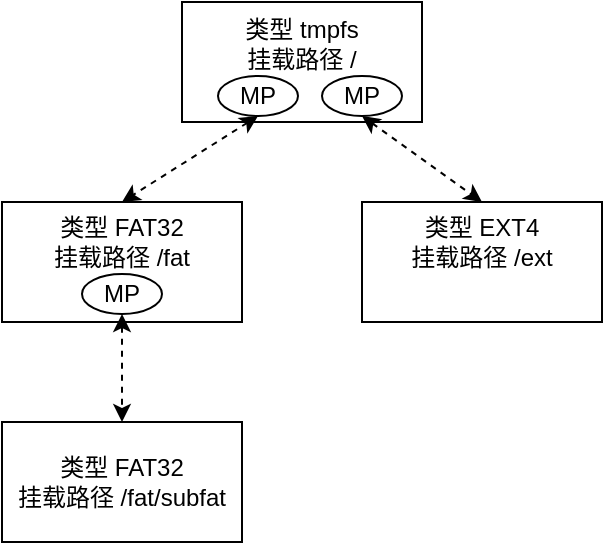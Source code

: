 <mxfile version="20.5.3" type="github">
  <diagram id="YMNmySvsfAeIKz8xDAUg" name="第 1 页">
    <mxGraphModel dx="1422" dy="762" grid="1" gridSize="10" guides="1" tooltips="1" connect="1" arrows="1" fold="1" page="1" pageScale="1" pageWidth="827" pageHeight="1169" math="0" shadow="0">
      <root>
        <mxCell id="0" />
        <mxCell id="1" parent="0" />
        <mxCell id="H12W21x1kl2uXQCUJDFM-2" value="" style="rounded=0;whiteSpace=wrap;html=1;" vertex="1" parent="1">
          <mxGeometry x="240" y="190" width="120" height="60" as="geometry" />
        </mxCell>
        <mxCell id="H12W21x1kl2uXQCUJDFM-5" value="类型 FAT32&lt;br&gt;挂载路径 /fat" style="text;html=1;strokeColor=none;fillColor=none;align=center;verticalAlign=middle;whiteSpace=wrap;rounded=0;" vertex="1" parent="1">
          <mxGeometry x="240" y="180" width="120" height="60" as="geometry" />
        </mxCell>
        <mxCell id="H12W21x1kl2uXQCUJDFM-1" value="" style="rounded=0;whiteSpace=wrap;html=1;" vertex="1" parent="1">
          <mxGeometry x="330" y="90" width="120" height="60" as="geometry" />
        </mxCell>
        <mxCell id="H12W21x1kl2uXQCUJDFM-3" value="" style="rounded=0;whiteSpace=wrap;html=1;" vertex="1" parent="1">
          <mxGeometry x="420" y="190" width="120" height="60" as="geometry" />
        </mxCell>
        <mxCell id="H12W21x1kl2uXQCUJDFM-4" value="类型 tmpfs&lt;br&gt;挂载路径 /" style="text;html=1;strokeColor=none;fillColor=none;align=center;verticalAlign=middle;whiteSpace=wrap;rounded=0;" vertex="1" parent="1">
          <mxGeometry x="360" y="96" width="60" height="30" as="geometry" />
        </mxCell>
        <mxCell id="H12W21x1kl2uXQCUJDFM-6" value="类型 EXT4&lt;br&gt;挂载路径 /ext" style="text;html=1;strokeColor=none;fillColor=none;align=center;verticalAlign=middle;whiteSpace=wrap;rounded=0;" vertex="1" parent="1">
          <mxGeometry x="435" y="195" width="90" height="30" as="geometry" />
        </mxCell>
        <mxCell id="H12W21x1kl2uXQCUJDFM-7" value="" style="rounded=0;whiteSpace=wrap;html=1;" vertex="1" parent="1">
          <mxGeometry x="240" y="300" width="120" height="60" as="geometry" />
        </mxCell>
        <mxCell id="H12W21x1kl2uXQCUJDFM-8" value="类型 FAT32&lt;br&gt;挂载路径 /fat/subfat" style="text;html=1;strokeColor=none;fillColor=none;align=center;verticalAlign=middle;whiteSpace=wrap;rounded=0;" vertex="1" parent="1">
          <mxGeometry x="240" y="300" width="120" height="60" as="geometry" />
        </mxCell>
        <mxCell id="H12W21x1kl2uXQCUJDFM-16" style="rounded=0;orthogonalLoop=1;jettySize=auto;html=1;exitX=0.5;exitY=1;exitDx=0;exitDy=0;entryX=0.5;entryY=0;entryDx=0;entryDy=0;startArrow=classic;startFill=1;dashed=1;" edge="1" parent="1" source="H12W21x1kl2uXQCUJDFM-9" target="H12W21x1kl2uXQCUJDFM-3">
          <mxGeometry relative="1" as="geometry" />
        </mxCell>
        <mxCell id="H12W21x1kl2uXQCUJDFM-9" value="MP" style="ellipse;whiteSpace=wrap;html=1;" vertex="1" parent="1">
          <mxGeometry x="400" y="127" width="40" height="20" as="geometry" />
        </mxCell>
        <mxCell id="H12W21x1kl2uXQCUJDFM-15" style="rounded=0;orthogonalLoop=1;jettySize=auto;html=1;exitX=0.5;exitY=1;exitDx=0;exitDy=0;entryX=0.5;entryY=0;entryDx=0;entryDy=0;startArrow=classic;startFill=1;dashed=1;" edge="1" parent="1" source="H12W21x1kl2uXQCUJDFM-10" target="H12W21x1kl2uXQCUJDFM-2">
          <mxGeometry relative="1" as="geometry" />
        </mxCell>
        <mxCell id="H12W21x1kl2uXQCUJDFM-10" value="MP" style="ellipse;whiteSpace=wrap;html=1;" vertex="1" parent="1">
          <mxGeometry x="348" y="127" width="40" height="20" as="geometry" />
        </mxCell>
        <mxCell id="H12W21x1kl2uXQCUJDFM-14" style="rounded=0;orthogonalLoop=1;jettySize=auto;html=1;exitX=0.5;exitY=1;exitDx=0;exitDy=0;entryX=0.5;entryY=0;entryDx=0;entryDy=0;startArrow=classic;startFill=1;dashed=1;" edge="1" parent="1" source="H12W21x1kl2uXQCUJDFM-13" target="H12W21x1kl2uXQCUJDFM-7">
          <mxGeometry relative="1" as="geometry" />
        </mxCell>
        <mxCell id="H12W21x1kl2uXQCUJDFM-13" value="MP" style="ellipse;whiteSpace=wrap;html=1;" vertex="1" parent="1">
          <mxGeometry x="280" y="226" width="40" height="20" as="geometry" />
        </mxCell>
      </root>
    </mxGraphModel>
  </diagram>
</mxfile>
